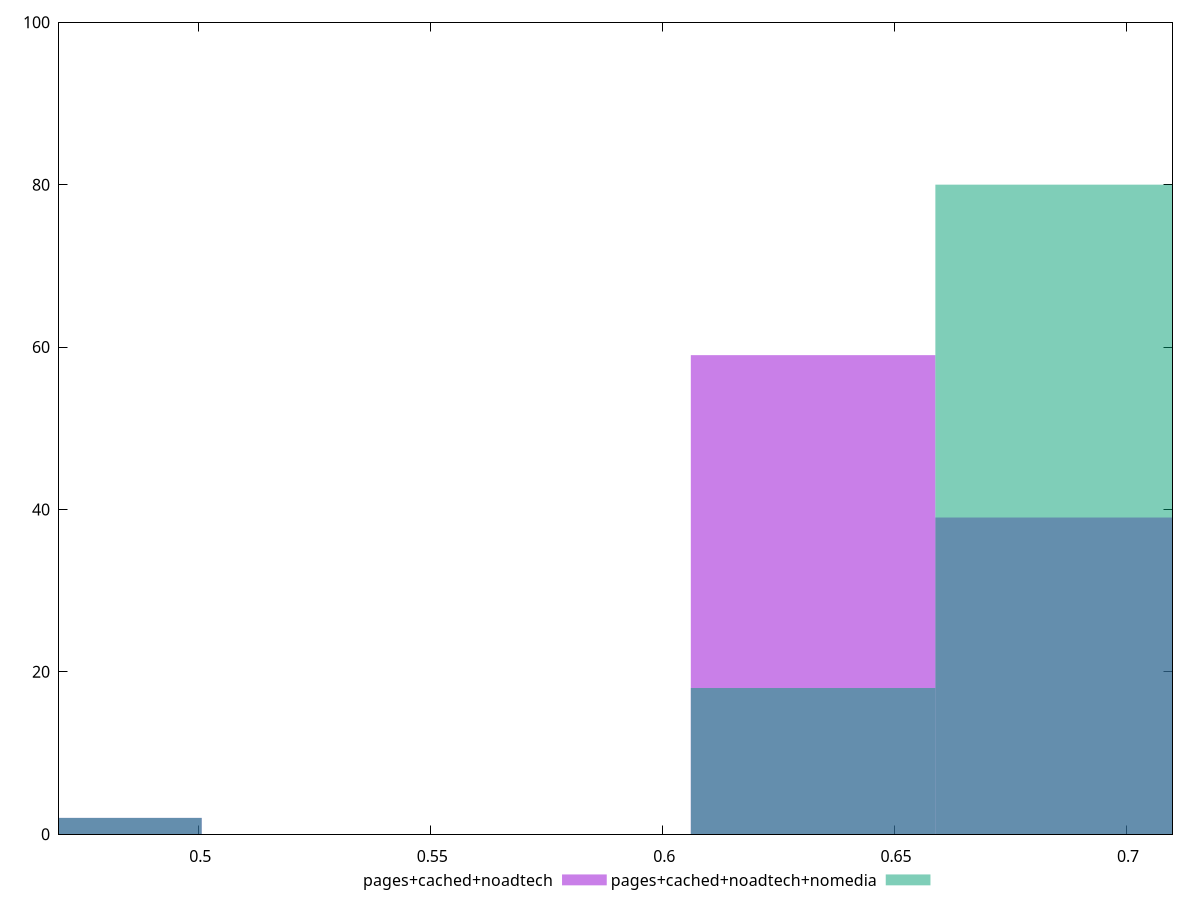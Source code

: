 reset

$pagesCachedNoadtech <<EOF
0.4744016058584891 2
0.6325354744779855 59
0.6852467640178176 39
EOF

$pagesCachedNoadtechNomedia <<EOF
0.4744016058584891 2
0.6325354744779855 18
0.6852467640178176 80
EOF

set key outside below
set boxwidth 0.052711289539832125
set xrange [0.47:0.71]
set yrange [0:100]
set trange [0:100]
set style fill transparent solid 0.5 noborder
set terminal svg size 640, 500 enhanced background rgb 'white'
set output "report_00017_2021-02-10T15-08-03.406Z/meta/score/comparison/histogram/2_vs_3.svg"

plot $pagesCachedNoadtech title "pages+cached+noadtech" with boxes, \
     $pagesCachedNoadtechNomedia title "pages+cached+noadtech+nomedia" with boxes

reset
